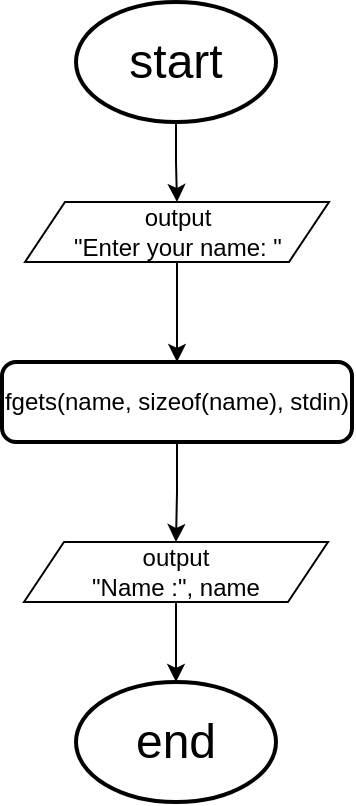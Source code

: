 <mxfile version="25.0.3">
  <diagram name="Page-1" id="UU7YhJtbcqi2S22hzCMN">
    <mxGraphModel dx="1195" dy="622" grid="1" gridSize="10" guides="1" tooltips="1" connect="1" arrows="1" fold="1" page="1" pageScale="1" pageWidth="850" pageHeight="1100" math="0" shadow="0">
      <root>
        <mxCell id="0" />
        <mxCell id="1" parent="0" />
        <mxCell id="RHZSQhrXnMww-pnzmG4u-6" style="edgeStyle=orthogonalEdgeStyle;rounded=0;orthogonalLoop=1;jettySize=auto;html=1;entryX=0.5;entryY=0;entryDx=0;entryDy=0;" edge="1" parent="1" source="RHZSQhrXnMww-pnzmG4u-1" target="RHZSQhrXnMww-pnzmG4u-3">
          <mxGeometry relative="1" as="geometry" />
        </mxCell>
        <mxCell id="RHZSQhrXnMww-pnzmG4u-1" value="&lt;font style=&quot;font-size: 24px;&quot;&gt;start&lt;/font&gt;" style="strokeWidth=2;html=1;shape=mxgraph.flowchart.start_1;whiteSpace=wrap;" vertex="1" parent="1">
          <mxGeometry x="375" y="40" width="100" height="60" as="geometry" />
        </mxCell>
        <mxCell id="RHZSQhrXnMww-pnzmG4u-2" value="&lt;font style=&quot;font-size: 24px;&quot;&gt;end&lt;/font&gt;" style="strokeWidth=2;html=1;shape=mxgraph.flowchart.start_1;whiteSpace=wrap;" vertex="1" parent="1">
          <mxGeometry x="375" y="380" width="100" height="60" as="geometry" />
        </mxCell>
        <mxCell id="RHZSQhrXnMww-pnzmG4u-7" style="edgeStyle=orthogonalEdgeStyle;rounded=0;orthogonalLoop=1;jettySize=auto;html=1;entryX=0.5;entryY=0;entryDx=0;entryDy=0;" edge="1" parent="1" source="RHZSQhrXnMww-pnzmG4u-3" target="RHZSQhrXnMww-pnzmG4u-4">
          <mxGeometry relative="1" as="geometry" />
        </mxCell>
        <mxCell id="RHZSQhrXnMww-pnzmG4u-3" value="output&lt;br&gt;&quot;Enter your name: &quot;" style="shape=parallelogram;perimeter=parallelogramPerimeter;whiteSpace=wrap;html=1;fixedSize=1;" vertex="1" parent="1">
          <mxGeometry x="349.5" y="140" width="152" height="30" as="geometry" />
        </mxCell>
        <mxCell id="RHZSQhrXnMww-pnzmG4u-8" style="edgeStyle=orthogonalEdgeStyle;rounded=0;orthogonalLoop=1;jettySize=auto;html=1;entryX=0.5;entryY=0;entryDx=0;entryDy=0;" edge="1" parent="1" source="RHZSQhrXnMww-pnzmG4u-4" target="RHZSQhrXnMww-pnzmG4u-5">
          <mxGeometry relative="1" as="geometry" />
        </mxCell>
        <mxCell id="RHZSQhrXnMww-pnzmG4u-4" value="fgets(name, sizeof(name), stdin)" style="rounded=1;whiteSpace=wrap;html=1;absoluteArcSize=1;arcSize=14;strokeWidth=2;" vertex="1" parent="1">
          <mxGeometry x="338" y="220" width="175" height="40" as="geometry" />
        </mxCell>
        <mxCell id="RHZSQhrXnMww-pnzmG4u-5" value="output&lt;br&gt;&lt;div&gt;&quot;Name :&quot;, name&lt;/div&gt;" style="shape=parallelogram;perimeter=parallelogramPerimeter;whiteSpace=wrap;html=1;fixedSize=1;" vertex="1" parent="1">
          <mxGeometry x="349" y="310" width="152" height="30" as="geometry" />
        </mxCell>
        <mxCell id="RHZSQhrXnMww-pnzmG4u-9" style="edgeStyle=orthogonalEdgeStyle;rounded=0;orthogonalLoop=1;jettySize=auto;html=1;entryX=0.5;entryY=0;entryDx=0;entryDy=0;entryPerimeter=0;" edge="1" parent="1" source="RHZSQhrXnMww-pnzmG4u-5" target="RHZSQhrXnMww-pnzmG4u-2">
          <mxGeometry relative="1" as="geometry" />
        </mxCell>
      </root>
    </mxGraphModel>
  </diagram>
</mxfile>
